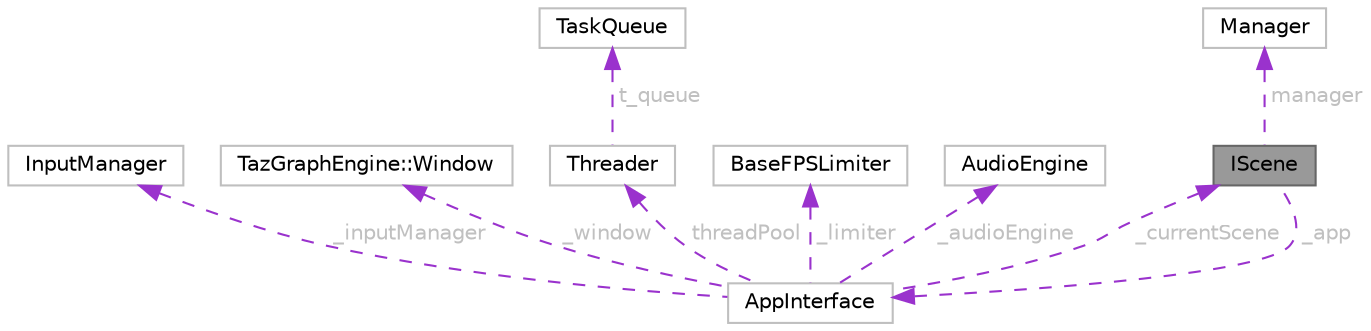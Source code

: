 digraph "IScene"
{
 // LATEX_PDF_SIZE
  bgcolor="transparent";
  edge [fontname=Helvetica,fontsize=10,labelfontname=Helvetica,labelfontsize=10];
  node [fontname=Helvetica,fontsize=10,shape=box,height=0.2,width=0.4];
  Node1 [id="Node000001",label="IScene",height=0.2,width=0.4,color="gray40", fillcolor="grey60", style="filled", fontcolor="black",tooltip=" "];
  Node2 -> Node1 [id="edge1_Node000001_Node000002",dir="back",color="darkorchid3",style="dashed",tooltip=" ",label=" _app",fontcolor="grey" ];
  Node2 [id="Node000002",label="AppInterface",height=0.2,width=0.4,color="grey75", fillcolor="white", style="filled",URL="$classAppInterface.html",tooltip=" "];
  Node3 -> Node2 [id="edge2_Node000002_Node000003",dir="back",color="darkorchid3",style="dashed",tooltip=" ",label=" _inputManager",fontcolor="grey" ];
  Node3 [id="Node000003",label="InputManager",height=0.2,width=0.4,color="grey75", fillcolor="white", style="filled",URL="$classInputManager.html",tooltip=" "];
  Node4 -> Node2 [id="edge3_Node000002_Node000004",dir="back",color="darkorchid3",style="dashed",tooltip=" ",label=" _window",fontcolor="grey" ];
  Node4 [id="Node000004",label="TazGraphEngine::Window",height=0.2,width=0.4,color="grey75", fillcolor="white", style="filled",URL="$classTazGraphEngine_1_1Window.html",tooltip=" "];
  Node5 -> Node2 [id="edge4_Node000002_Node000005",dir="back",color="darkorchid3",style="dashed",tooltip=" ",label=" threadPool",fontcolor="grey" ];
  Node5 [id="Node000005",label="Threader",height=0.2,width=0.4,color="grey75", fillcolor="white", style="filled",URL="$structThreader.html",tooltip=" "];
  Node6 -> Node5 [id="edge5_Node000005_Node000006",dir="back",color="darkorchid3",style="dashed",tooltip=" ",label=" t_queue",fontcolor="grey" ];
  Node6 [id="Node000006",label="TaskQueue",height=0.2,width=0.4,color="grey75", fillcolor="white", style="filled",URL="$structTaskQueue.html",tooltip=" "];
  Node7 -> Node2 [id="edge6_Node000002_Node000007",dir="back",color="darkorchid3",style="dashed",tooltip=" ",label=" _limiter",fontcolor="grey" ];
  Node7 [id="Node000007",label="BaseFPSLimiter",height=0.2,width=0.4,color="grey75", fillcolor="white", style="filled",URL="$classBaseFPSLimiter.html",tooltip=" "];
  Node8 -> Node2 [id="edge7_Node000002_Node000008",dir="back",color="darkorchid3",style="dashed",tooltip=" ",label=" _audioEngine",fontcolor="grey" ];
  Node8 [id="Node000008",label="AudioEngine",height=0.2,width=0.4,color="grey75", fillcolor="white", style="filled",URL="$classAudioEngine.html",tooltip=" "];
  Node1 -> Node2 [id="edge8_Node000002_Node000001",dir="back",color="darkorchid3",style="dashed",tooltip=" ",label=" _currentScene",fontcolor="grey" ];
  Node9 -> Node1 [id="edge9_Node000001_Node000009",dir="back",color="darkorchid3",style="dashed",tooltip=" ",label=" manager",fontcolor="grey" ];
  Node9 [id="Node000009",label="Manager",height=0.2,width=0.4,color="grey75", fillcolor="white", style="filled",URL="$classManager.html",tooltip=" "];
}
